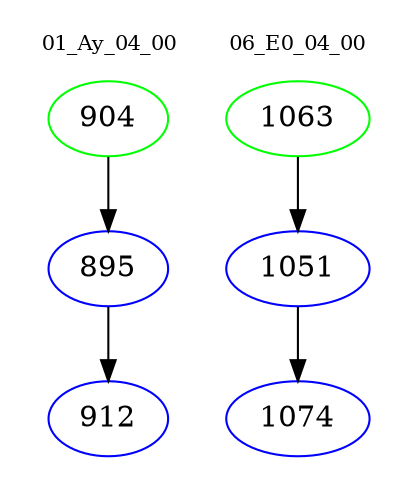 digraph{
subgraph cluster_0 {
color = white
label = "01_Ay_04_00";
fontsize=10;
T0_904 [label="904", color="green"]
T0_904 -> T0_895 [color="black"]
T0_895 [label="895", color="blue"]
T0_895 -> T0_912 [color="black"]
T0_912 [label="912", color="blue"]
}
subgraph cluster_1 {
color = white
label = "06_E0_04_00";
fontsize=10;
T1_1063 [label="1063", color="green"]
T1_1063 -> T1_1051 [color="black"]
T1_1051 [label="1051", color="blue"]
T1_1051 -> T1_1074 [color="black"]
T1_1074 [label="1074", color="blue"]
}
}

